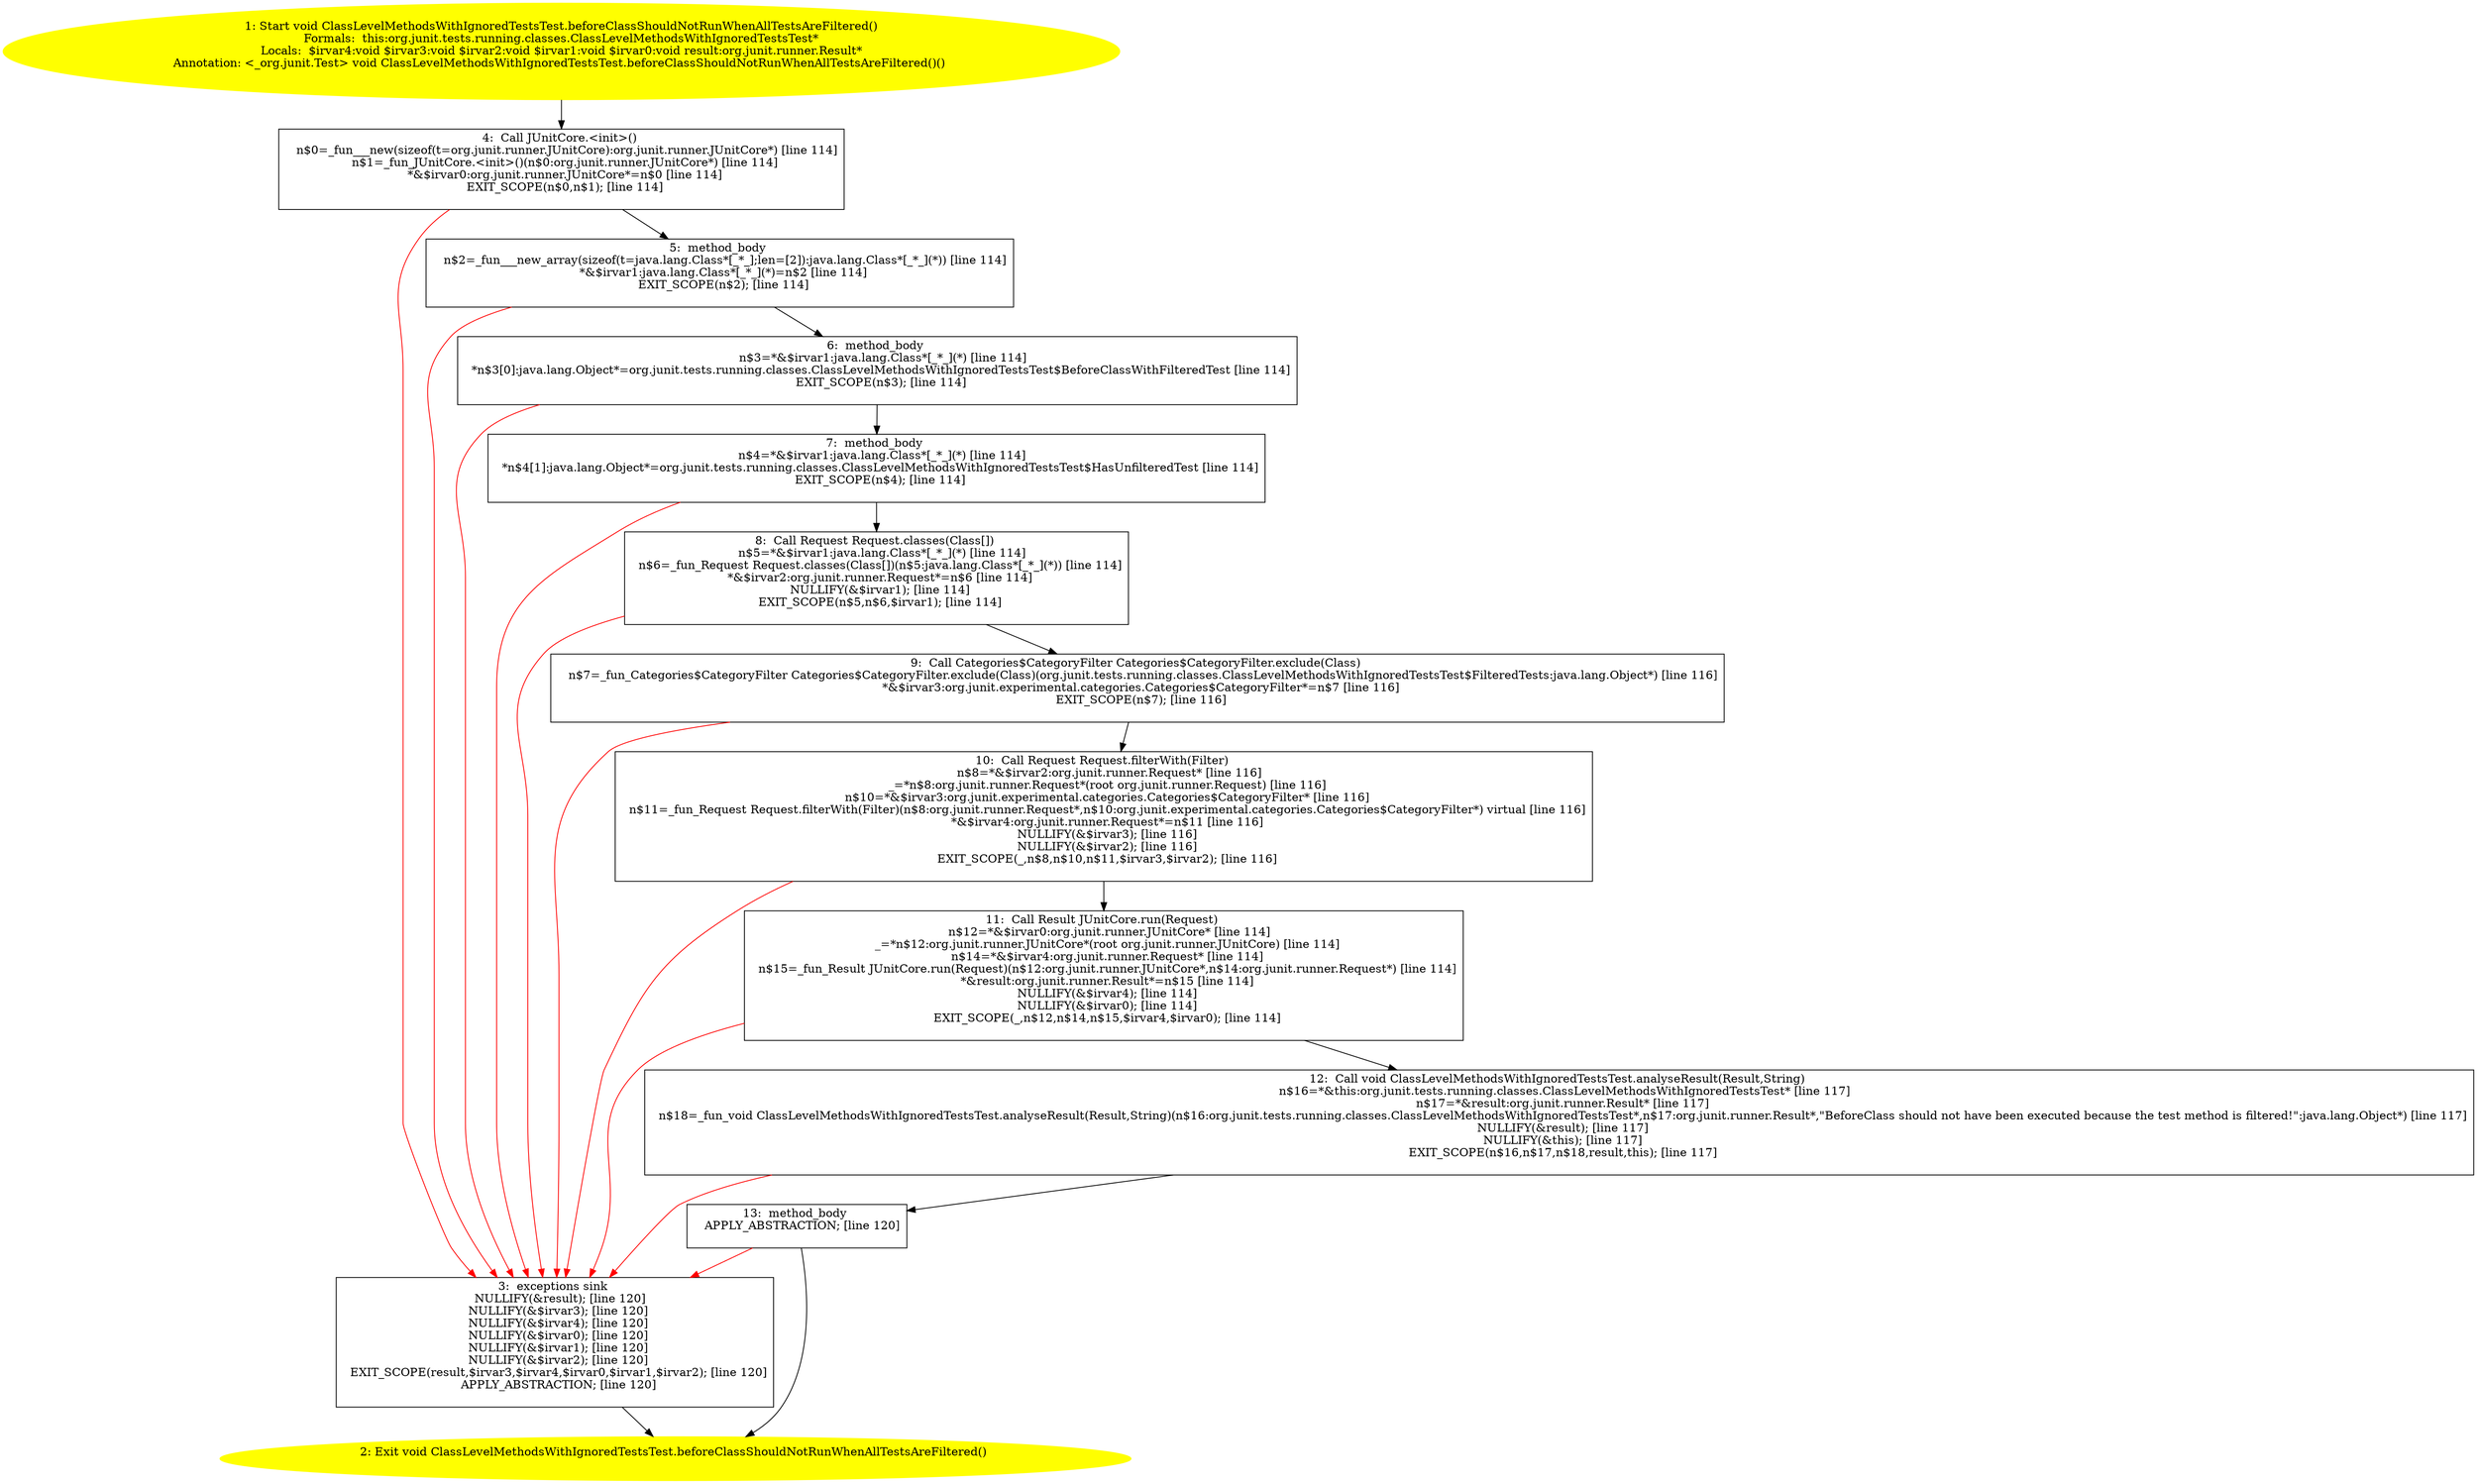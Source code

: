 /* @generated */
digraph cfg {
"org.junit.tests.running.classes.ClassLevelMethodsWithIgnoredTestsTest.beforeClassShouldNotRunWhenAll.03a2f406d37cd7d825688c71e8a12d18_1" [label="1: Start void ClassLevelMethodsWithIgnoredTestsTest.beforeClassShouldNotRunWhenAllTestsAreFiltered()\nFormals:  this:org.junit.tests.running.classes.ClassLevelMethodsWithIgnoredTestsTest*\nLocals:  $irvar4:void $irvar3:void $irvar2:void $irvar1:void $irvar0:void result:org.junit.runner.Result*\nAnnotation: <_org.junit.Test> void ClassLevelMethodsWithIgnoredTestsTest.beforeClassShouldNotRunWhenAllTestsAreFiltered()() \n  " color=yellow style=filled]
	

	 "org.junit.tests.running.classes.ClassLevelMethodsWithIgnoredTestsTest.beforeClassShouldNotRunWhenAll.03a2f406d37cd7d825688c71e8a12d18_1" -> "org.junit.tests.running.classes.ClassLevelMethodsWithIgnoredTestsTest.beforeClassShouldNotRunWhenAll.03a2f406d37cd7d825688c71e8a12d18_4" ;
"org.junit.tests.running.classes.ClassLevelMethodsWithIgnoredTestsTest.beforeClassShouldNotRunWhenAll.03a2f406d37cd7d825688c71e8a12d18_2" [label="2: Exit void ClassLevelMethodsWithIgnoredTestsTest.beforeClassShouldNotRunWhenAllTestsAreFiltered() \n  " color=yellow style=filled]
	

"org.junit.tests.running.classes.ClassLevelMethodsWithIgnoredTestsTest.beforeClassShouldNotRunWhenAll.03a2f406d37cd7d825688c71e8a12d18_3" [label="3:  exceptions sink \n   NULLIFY(&result); [line 120]\n  NULLIFY(&$irvar3); [line 120]\n  NULLIFY(&$irvar4); [line 120]\n  NULLIFY(&$irvar0); [line 120]\n  NULLIFY(&$irvar1); [line 120]\n  NULLIFY(&$irvar2); [line 120]\n  EXIT_SCOPE(result,$irvar3,$irvar4,$irvar0,$irvar1,$irvar2); [line 120]\n  APPLY_ABSTRACTION; [line 120]\n " shape="box"]
	

	 "org.junit.tests.running.classes.ClassLevelMethodsWithIgnoredTestsTest.beforeClassShouldNotRunWhenAll.03a2f406d37cd7d825688c71e8a12d18_3" -> "org.junit.tests.running.classes.ClassLevelMethodsWithIgnoredTestsTest.beforeClassShouldNotRunWhenAll.03a2f406d37cd7d825688c71e8a12d18_2" ;
"org.junit.tests.running.classes.ClassLevelMethodsWithIgnoredTestsTest.beforeClassShouldNotRunWhenAll.03a2f406d37cd7d825688c71e8a12d18_4" [label="4:  Call JUnitCore.<init>() \n   n$0=_fun___new(sizeof(t=org.junit.runner.JUnitCore):org.junit.runner.JUnitCore*) [line 114]\n  n$1=_fun_JUnitCore.<init>()(n$0:org.junit.runner.JUnitCore*) [line 114]\n  *&$irvar0:org.junit.runner.JUnitCore*=n$0 [line 114]\n  EXIT_SCOPE(n$0,n$1); [line 114]\n " shape="box"]
	

	 "org.junit.tests.running.classes.ClassLevelMethodsWithIgnoredTestsTest.beforeClassShouldNotRunWhenAll.03a2f406d37cd7d825688c71e8a12d18_4" -> "org.junit.tests.running.classes.ClassLevelMethodsWithIgnoredTestsTest.beforeClassShouldNotRunWhenAll.03a2f406d37cd7d825688c71e8a12d18_5" ;
	 "org.junit.tests.running.classes.ClassLevelMethodsWithIgnoredTestsTest.beforeClassShouldNotRunWhenAll.03a2f406d37cd7d825688c71e8a12d18_4" -> "org.junit.tests.running.classes.ClassLevelMethodsWithIgnoredTestsTest.beforeClassShouldNotRunWhenAll.03a2f406d37cd7d825688c71e8a12d18_3" [color="red" ];
"org.junit.tests.running.classes.ClassLevelMethodsWithIgnoredTestsTest.beforeClassShouldNotRunWhenAll.03a2f406d37cd7d825688c71e8a12d18_5" [label="5:  method_body \n   n$2=_fun___new_array(sizeof(t=java.lang.Class*[_*_];len=[2]):java.lang.Class*[_*_](*)) [line 114]\n  *&$irvar1:java.lang.Class*[_*_](*)=n$2 [line 114]\n  EXIT_SCOPE(n$2); [line 114]\n " shape="box"]
	

	 "org.junit.tests.running.classes.ClassLevelMethodsWithIgnoredTestsTest.beforeClassShouldNotRunWhenAll.03a2f406d37cd7d825688c71e8a12d18_5" -> "org.junit.tests.running.classes.ClassLevelMethodsWithIgnoredTestsTest.beforeClassShouldNotRunWhenAll.03a2f406d37cd7d825688c71e8a12d18_6" ;
	 "org.junit.tests.running.classes.ClassLevelMethodsWithIgnoredTestsTest.beforeClassShouldNotRunWhenAll.03a2f406d37cd7d825688c71e8a12d18_5" -> "org.junit.tests.running.classes.ClassLevelMethodsWithIgnoredTestsTest.beforeClassShouldNotRunWhenAll.03a2f406d37cd7d825688c71e8a12d18_3" [color="red" ];
"org.junit.tests.running.classes.ClassLevelMethodsWithIgnoredTestsTest.beforeClassShouldNotRunWhenAll.03a2f406d37cd7d825688c71e8a12d18_6" [label="6:  method_body \n   n$3=*&$irvar1:java.lang.Class*[_*_](*) [line 114]\n  *n$3[0]:java.lang.Object*=org.junit.tests.running.classes.ClassLevelMethodsWithIgnoredTestsTest$BeforeClassWithFilteredTest [line 114]\n  EXIT_SCOPE(n$3); [line 114]\n " shape="box"]
	

	 "org.junit.tests.running.classes.ClassLevelMethodsWithIgnoredTestsTest.beforeClassShouldNotRunWhenAll.03a2f406d37cd7d825688c71e8a12d18_6" -> "org.junit.tests.running.classes.ClassLevelMethodsWithIgnoredTestsTest.beforeClassShouldNotRunWhenAll.03a2f406d37cd7d825688c71e8a12d18_7" ;
	 "org.junit.tests.running.classes.ClassLevelMethodsWithIgnoredTestsTest.beforeClassShouldNotRunWhenAll.03a2f406d37cd7d825688c71e8a12d18_6" -> "org.junit.tests.running.classes.ClassLevelMethodsWithIgnoredTestsTest.beforeClassShouldNotRunWhenAll.03a2f406d37cd7d825688c71e8a12d18_3" [color="red" ];
"org.junit.tests.running.classes.ClassLevelMethodsWithIgnoredTestsTest.beforeClassShouldNotRunWhenAll.03a2f406d37cd7d825688c71e8a12d18_7" [label="7:  method_body \n   n$4=*&$irvar1:java.lang.Class*[_*_](*) [line 114]\n  *n$4[1]:java.lang.Object*=org.junit.tests.running.classes.ClassLevelMethodsWithIgnoredTestsTest$HasUnfilteredTest [line 114]\n  EXIT_SCOPE(n$4); [line 114]\n " shape="box"]
	

	 "org.junit.tests.running.classes.ClassLevelMethodsWithIgnoredTestsTest.beforeClassShouldNotRunWhenAll.03a2f406d37cd7d825688c71e8a12d18_7" -> "org.junit.tests.running.classes.ClassLevelMethodsWithIgnoredTestsTest.beforeClassShouldNotRunWhenAll.03a2f406d37cd7d825688c71e8a12d18_8" ;
	 "org.junit.tests.running.classes.ClassLevelMethodsWithIgnoredTestsTest.beforeClassShouldNotRunWhenAll.03a2f406d37cd7d825688c71e8a12d18_7" -> "org.junit.tests.running.classes.ClassLevelMethodsWithIgnoredTestsTest.beforeClassShouldNotRunWhenAll.03a2f406d37cd7d825688c71e8a12d18_3" [color="red" ];
"org.junit.tests.running.classes.ClassLevelMethodsWithIgnoredTestsTest.beforeClassShouldNotRunWhenAll.03a2f406d37cd7d825688c71e8a12d18_8" [label="8:  Call Request Request.classes(Class[]) \n   n$5=*&$irvar1:java.lang.Class*[_*_](*) [line 114]\n  n$6=_fun_Request Request.classes(Class[])(n$5:java.lang.Class*[_*_](*)) [line 114]\n  *&$irvar2:org.junit.runner.Request*=n$6 [line 114]\n  NULLIFY(&$irvar1); [line 114]\n  EXIT_SCOPE(n$5,n$6,$irvar1); [line 114]\n " shape="box"]
	

	 "org.junit.tests.running.classes.ClassLevelMethodsWithIgnoredTestsTest.beforeClassShouldNotRunWhenAll.03a2f406d37cd7d825688c71e8a12d18_8" -> "org.junit.tests.running.classes.ClassLevelMethodsWithIgnoredTestsTest.beforeClassShouldNotRunWhenAll.03a2f406d37cd7d825688c71e8a12d18_9" ;
	 "org.junit.tests.running.classes.ClassLevelMethodsWithIgnoredTestsTest.beforeClassShouldNotRunWhenAll.03a2f406d37cd7d825688c71e8a12d18_8" -> "org.junit.tests.running.classes.ClassLevelMethodsWithIgnoredTestsTest.beforeClassShouldNotRunWhenAll.03a2f406d37cd7d825688c71e8a12d18_3" [color="red" ];
"org.junit.tests.running.classes.ClassLevelMethodsWithIgnoredTestsTest.beforeClassShouldNotRunWhenAll.03a2f406d37cd7d825688c71e8a12d18_9" [label="9:  Call Categories$CategoryFilter Categories$CategoryFilter.exclude(Class) \n   n$7=_fun_Categories$CategoryFilter Categories$CategoryFilter.exclude(Class)(org.junit.tests.running.classes.ClassLevelMethodsWithIgnoredTestsTest$FilteredTests:java.lang.Object*) [line 116]\n  *&$irvar3:org.junit.experimental.categories.Categories$CategoryFilter*=n$7 [line 116]\n  EXIT_SCOPE(n$7); [line 116]\n " shape="box"]
	

	 "org.junit.tests.running.classes.ClassLevelMethodsWithIgnoredTestsTest.beforeClassShouldNotRunWhenAll.03a2f406d37cd7d825688c71e8a12d18_9" -> "org.junit.tests.running.classes.ClassLevelMethodsWithIgnoredTestsTest.beforeClassShouldNotRunWhenAll.03a2f406d37cd7d825688c71e8a12d18_10" ;
	 "org.junit.tests.running.classes.ClassLevelMethodsWithIgnoredTestsTest.beforeClassShouldNotRunWhenAll.03a2f406d37cd7d825688c71e8a12d18_9" -> "org.junit.tests.running.classes.ClassLevelMethodsWithIgnoredTestsTest.beforeClassShouldNotRunWhenAll.03a2f406d37cd7d825688c71e8a12d18_3" [color="red" ];
"org.junit.tests.running.classes.ClassLevelMethodsWithIgnoredTestsTest.beforeClassShouldNotRunWhenAll.03a2f406d37cd7d825688c71e8a12d18_10" [label="10:  Call Request Request.filterWith(Filter) \n   n$8=*&$irvar2:org.junit.runner.Request* [line 116]\n  _=*n$8:org.junit.runner.Request*(root org.junit.runner.Request) [line 116]\n  n$10=*&$irvar3:org.junit.experimental.categories.Categories$CategoryFilter* [line 116]\n  n$11=_fun_Request Request.filterWith(Filter)(n$8:org.junit.runner.Request*,n$10:org.junit.experimental.categories.Categories$CategoryFilter*) virtual [line 116]\n  *&$irvar4:org.junit.runner.Request*=n$11 [line 116]\n  NULLIFY(&$irvar3); [line 116]\n  NULLIFY(&$irvar2); [line 116]\n  EXIT_SCOPE(_,n$8,n$10,n$11,$irvar3,$irvar2); [line 116]\n " shape="box"]
	

	 "org.junit.tests.running.classes.ClassLevelMethodsWithIgnoredTestsTest.beforeClassShouldNotRunWhenAll.03a2f406d37cd7d825688c71e8a12d18_10" -> "org.junit.tests.running.classes.ClassLevelMethodsWithIgnoredTestsTest.beforeClassShouldNotRunWhenAll.03a2f406d37cd7d825688c71e8a12d18_11" ;
	 "org.junit.tests.running.classes.ClassLevelMethodsWithIgnoredTestsTest.beforeClassShouldNotRunWhenAll.03a2f406d37cd7d825688c71e8a12d18_10" -> "org.junit.tests.running.classes.ClassLevelMethodsWithIgnoredTestsTest.beforeClassShouldNotRunWhenAll.03a2f406d37cd7d825688c71e8a12d18_3" [color="red" ];
"org.junit.tests.running.classes.ClassLevelMethodsWithIgnoredTestsTest.beforeClassShouldNotRunWhenAll.03a2f406d37cd7d825688c71e8a12d18_11" [label="11:  Call Result JUnitCore.run(Request) \n   n$12=*&$irvar0:org.junit.runner.JUnitCore* [line 114]\n  _=*n$12:org.junit.runner.JUnitCore*(root org.junit.runner.JUnitCore) [line 114]\n  n$14=*&$irvar4:org.junit.runner.Request* [line 114]\n  n$15=_fun_Result JUnitCore.run(Request)(n$12:org.junit.runner.JUnitCore*,n$14:org.junit.runner.Request*) [line 114]\n  *&result:org.junit.runner.Result*=n$15 [line 114]\n  NULLIFY(&$irvar4); [line 114]\n  NULLIFY(&$irvar0); [line 114]\n  EXIT_SCOPE(_,n$12,n$14,n$15,$irvar4,$irvar0); [line 114]\n " shape="box"]
	

	 "org.junit.tests.running.classes.ClassLevelMethodsWithIgnoredTestsTest.beforeClassShouldNotRunWhenAll.03a2f406d37cd7d825688c71e8a12d18_11" -> "org.junit.tests.running.classes.ClassLevelMethodsWithIgnoredTestsTest.beforeClassShouldNotRunWhenAll.03a2f406d37cd7d825688c71e8a12d18_12" ;
	 "org.junit.tests.running.classes.ClassLevelMethodsWithIgnoredTestsTest.beforeClassShouldNotRunWhenAll.03a2f406d37cd7d825688c71e8a12d18_11" -> "org.junit.tests.running.classes.ClassLevelMethodsWithIgnoredTestsTest.beforeClassShouldNotRunWhenAll.03a2f406d37cd7d825688c71e8a12d18_3" [color="red" ];
"org.junit.tests.running.classes.ClassLevelMethodsWithIgnoredTestsTest.beforeClassShouldNotRunWhenAll.03a2f406d37cd7d825688c71e8a12d18_12" [label="12:  Call void ClassLevelMethodsWithIgnoredTestsTest.analyseResult(Result,String) \n   n$16=*&this:org.junit.tests.running.classes.ClassLevelMethodsWithIgnoredTestsTest* [line 117]\n  n$17=*&result:org.junit.runner.Result* [line 117]\n  n$18=_fun_void ClassLevelMethodsWithIgnoredTestsTest.analyseResult(Result,String)(n$16:org.junit.tests.running.classes.ClassLevelMethodsWithIgnoredTestsTest*,n$17:org.junit.runner.Result*,\"BeforeClass should not have been executed because the test method is filtered!\":java.lang.Object*) [line 117]\n  NULLIFY(&result); [line 117]\n  NULLIFY(&this); [line 117]\n  EXIT_SCOPE(n$16,n$17,n$18,result,this); [line 117]\n " shape="box"]
	

	 "org.junit.tests.running.classes.ClassLevelMethodsWithIgnoredTestsTest.beforeClassShouldNotRunWhenAll.03a2f406d37cd7d825688c71e8a12d18_12" -> "org.junit.tests.running.classes.ClassLevelMethodsWithIgnoredTestsTest.beforeClassShouldNotRunWhenAll.03a2f406d37cd7d825688c71e8a12d18_13" ;
	 "org.junit.tests.running.classes.ClassLevelMethodsWithIgnoredTestsTest.beforeClassShouldNotRunWhenAll.03a2f406d37cd7d825688c71e8a12d18_12" -> "org.junit.tests.running.classes.ClassLevelMethodsWithIgnoredTestsTest.beforeClassShouldNotRunWhenAll.03a2f406d37cd7d825688c71e8a12d18_3" [color="red" ];
"org.junit.tests.running.classes.ClassLevelMethodsWithIgnoredTestsTest.beforeClassShouldNotRunWhenAll.03a2f406d37cd7d825688c71e8a12d18_13" [label="13:  method_body \n   APPLY_ABSTRACTION; [line 120]\n " shape="box"]
	

	 "org.junit.tests.running.classes.ClassLevelMethodsWithIgnoredTestsTest.beforeClassShouldNotRunWhenAll.03a2f406d37cd7d825688c71e8a12d18_13" -> "org.junit.tests.running.classes.ClassLevelMethodsWithIgnoredTestsTest.beforeClassShouldNotRunWhenAll.03a2f406d37cd7d825688c71e8a12d18_2" ;
	 "org.junit.tests.running.classes.ClassLevelMethodsWithIgnoredTestsTest.beforeClassShouldNotRunWhenAll.03a2f406d37cd7d825688c71e8a12d18_13" -> "org.junit.tests.running.classes.ClassLevelMethodsWithIgnoredTestsTest.beforeClassShouldNotRunWhenAll.03a2f406d37cd7d825688c71e8a12d18_3" [color="red" ];
}
